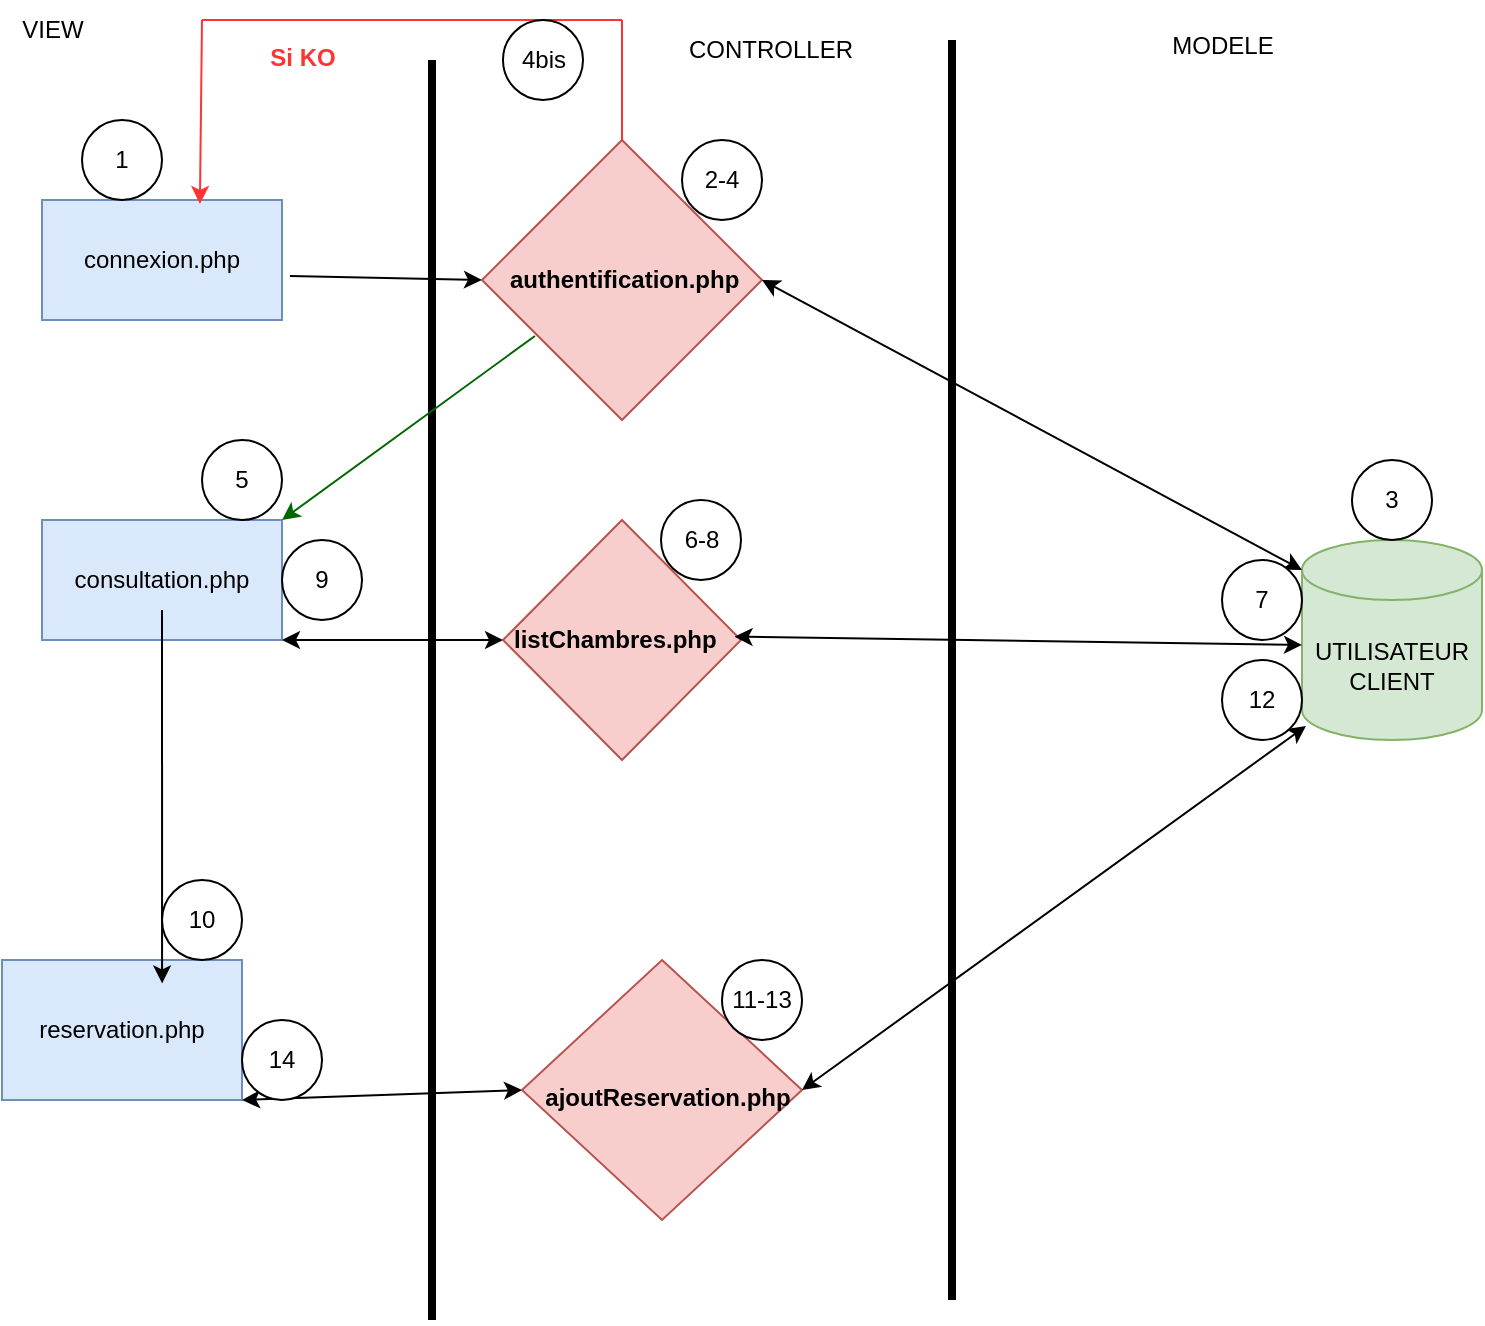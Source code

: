 <mxfile version="21.5.2" type="device">
  <diagram name="Page-1" id="AMppuZxnMUVrJVxgw4pO">
    <mxGraphModel dx="1434" dy="802" grid="1" gridSize="10" guides="1" tooltips="1" connect="1" arrows="1" fold="1" page="1" pageScale="1" pageWidth="827" pageHeight="1169" math="0" shadow="0">
      <root>
        <mxCell id="0" />
        <mxCell id="1" parent="0" />
        <mxCell id="5JXhB-CdFPVREntscJkH-2" value="" style="line;strokeWidth=4;direction=south;html=1;perimeter=backbonePerimeter;points=[];outlineConnect=0;" vertex="1" parent="1">
          <mxGeometry x="240" y="40" width="10" height="630" as="geometry" />
        </mxCell>
        <mxCell id="5JXhB-CdFPVREntscJkH-3" value="connexion.php" style="rounded=0;whiteSpace=wrap;html=1;fillColor=#dae8fc;strokeColor=#6c8ebf;" vertex="1" parent="1">
          <mxGeometry x="50" y="110" width="120" height="60" as="geometry" />
        </mxCell>
        <mxCell id="5JXhB-CdFPVREntscJkH-4" value="consultation.php" style="rounded=0;whiteSpace=wrap;html=1;fillColor=#dae8fc;strokeColor=#6c8ebf;" vertex="1" parent="1">
          <mxGeometry x="50" y="270" width="120" height="60" as="geometry" />
        </mxCell>
        <mxCell id="5JXhB-CdFPVREntscJkH-5" value="reservation.php" style="rounded=0;whiteSpace=wrap;html=1;fillColor=#dae8fc;strokeColor=#6c8ebf;" vertex="1" parent="1">
          <mxGeometry x="30" y="490" width="120" height="70" as="geometry" />
        </mxCell>
        <mxCell id="5JXhB-CdFPVREntscJkH-6" value="&lt;p style=&quot;text-indent:-18.0pt;mso-list:l0 level1 lfo1&quot; class=&quot;MsoListParagraph&quot;&gt;&amp;nbsp; &amp;nbsp; &amp;nbsp; &amp;nbsp; authentification.php&lt;/p&gt;" style="rhombus;whiteSpace=wrap;html=1;fillColor=#f8cecc;strokeColor=#b85450;fontStyle=1;align=center;" vertex="1" parent="1">
          <mxGeometry x="270" y="80" width="140" height="140" as="geometry" />
        </mxCell>
        <mxCell id="5JXhB-CdFPVREntscJkH-7" value="" style="line;strokeWidth=4;direction=south;html=1;perimeter=backbonePerimeter;points=[];outlineConnect=0;" vertex="1" parent="1">
          <mxGeometry x="500" y="30" width="10" height="630" as="geometry" />
        </mxCell>
        <mxCell id="5JXhB-CdFPVREntscJkH-8" value="UTILISATEUR&lt;br&gt;CLIENT" style="shape=cylinder3;whiteSpace=wrap;html=1;boundedLbl=1;backgroundOutline=1;size=15;fillColor=#d5e8d4;strokeColor=#82b366;" vertex="1" parent="1">
          <mxGeometry x="680" y="280" width="90" height="100" as="geometry" />
        </mxCell>
        <mxCell id="5JXhB-CdFPVREntscJkH-11" value="" style="endArrow=classic;startArrow=classic;html=1;rounded=0;entryX=0;entryY=0;entryDx=0;entryDy=15;entryPerimeter=0;exitX=1;exitY=0.5;exitDx=0;exitDy=0;" edge="1" parent="1" source="5JXhB-CdFPVREntscJkH-6" target="5JXhB-CdFPVREntscJkH-8">
          <mxGeometry width="50" height="50" relative="1" as="geometry">
            <mxPoint x="490" y="185" as="sourcePoint" />
            <mxPoint x="540" y="135" as="targetPoint" />
          </mxGeometry>
        </mxCell>
        <mxCell id="5JXhB-CdFPVREntscJkH-12" value="&lt;b&gt;&lt;br&gt;&lt;br&gt;&lt;/b&gt;&lt;p style=&quot;text-indent:-18.0pt;mso-list:l0 level1 lfo1&quot; class=&quot;MsoListParagraph&quot;&gt;&lt;b&gt;&lt;span style=&quot;font-family:Symbol;mso-fareast-font-family:Symbol;mso-bidi-font-family:&lt;br/&gt;Symbol&quot;&gt;&lt;span style=&quot;mso-list:Ignore&quot;&gt;&lt;span style=&quot;font-style: normal; font-variant: normal; font-kerning: auto; font-optical-sizing: auto; font-feature-settings: normal; font-variation-settings: normal; font-stretch: normal; font-size: 7pt; line-height: normal; font-family: &amp;quot;Times New Roman&amp;quot;;&quot;&gt;&amp;nbsp; &amp;nbsp; &amp;nbsp; &amp;nbsp;&lt;/span&gt;&lt;/span&gt;&lt;/span&gt;listChambres.php&lt;/b&gt;&lt;/p&gt;&lt;b&gt;&lt;br&gt;&lt;br&gt;&lt;/b&gt;" style="rhombus;whiteSpace=wrap;html=1;fillColor=#f8cecc;strokeColor=#b85450;verticalAlign=middle;" vertex="1" parent="1">
          <mxGeometry x="280.5" y="270" width="119" height="120" as="geometry" />
        </mxCell>
        <mxCell id="5JXhB-CdFPVREntscJkH-13" value="&lt;br&gt;&lt;br&gt;&lt;br&gt;&lt;p style=&quot;text-indent:-18.0pt;mso-list:l0 level1 lfo1&quot; class=&quot;MsoListParagraph&quot;&gt;&lt;span style=&quot;text-indent: -18pt; background-color: initial;&quot;&gt;&amp;nbsp; &amp;nbsp; &amp;nbsp; &amp;nbsp; &amp;nbsp;&lt;b&gt;ajoutReservation.php&lt;/b&gt;&lt;/span&gt;&lt;br&gt;&lt;/p&gt;&lt;br&gt;&lt;br&gt;" style="rhombus;whiteSpace=wrap;html=1;fillColor=#f8cecc;strokeColor=#b85450;verticalAlign=top;" vertex="1" parent="1">
          <mxGeometry x="290" y="490" width="140" height="130" as="geometry" />
        </mxCell>
        <mxCell id="5JXhB-CdFPVREntscJkH-17" value="" style="endArrow=classic;startArrow=classic;html=1;rounded=0;entryX=0;entryY=0;entryDx=0;entryDy=52.5;entryPerimeter=0;exitX=0.973;exitY=0.486;exitDx=0;exitDy=0;exitPerimeter=0;" edge="1" parent="1" source="5JXhB-CdFPVREntscJkH-12" target="5JXhB-CdFPVREntscJkH-8">
          <mxGeometry width="50" height="50" relative="1" as="geometry">
            <mxPoint x="480" y="360" as="sourcePoint" />
            <mxPoint x="630" y="360" as="targetPoint" />
          </mxGeometry>
        </mxCell>
        <mxCell id="5JXhB-CdFPVREntscJkH-18" value="VIEW" style="text;html=1;align=center;verticalAlign=middle;resizable=0;points=[];autosize=1;strokeColor=none;fillColor=none;" vertex="1" parent="1">
          <mxGeometry x="30" y="10" width="50" height="30" as="geometry" />
        </mxCell>
        <mxCell id="5JXhB-CdFPVREntscJkH-19" value="CONTROLLER" style="text;html=1;align=center;verticalAlign=middle;resizable=0;points=[];autosize=1;strokeColor=none;fillColor=none;" vertex="1" parent="1">
          <mxGeometry x="359" y="20" width="110" height="30" as="geometry" />
        </mxCell>
        <mxCell id="5JXhB-CdFPVREntscJkH-20" value="MODELE" style="text;html=1;align=center;verticalAlign=middle;resizable=0;points=[];autosize=1;strokeColor=none;fillColor=none;" vertex="1" parent="1">
          <mxGeometry x="605" y="18" width="70" height="30" as="geometry" />
        </mxCell>
        <mxCell id="5JXhB-CdFPVREntscJkH-24" value="" style="endArrow=classic;startArrow=classic;html=1;rounded=0;entryX=0.022;entryY=0.93;entryDx=0;entryDy=0;entryPerimeter=0;exitX=1;exitY=0.5;exitDx=0;exitDy=0;" edge="1" parent="1" source="5JXhB-CdFPVREntscJkH-13" target="5JXhB-CdFPVREntscJkH-8">
          <mxGeometry width="50" height="50" relative="1" as="geometry">
            <mxPoint x="471" y="570" as="sourcePoint" />
            <mxPoint x="640" y="570" as="targetPoint" />
          </mxGeometry>
        </mxCell>
        <mxCell id="5JXhB-CdFPVREntscJkH-26" style="edgeStyle=orthogonalEdgeStyle;rounded=0;orthogonalLoop=1;jettySize=auto;html=1;exitX=0.5;exitY=1;exitDx=0;exitDy=0;" edge="1" parent="1" source="5JXhB-CdFPVREntscJkH-6" target="5JXhB-CdFPVREntscJkH-6">
          <mxGeometry relative="1" as="geometry" />
        </mxCell>
        <mxCell id="5JXhB-CdFPVREntscJkH-31" value="" style="endArrow=classic;html=1;rounded=0;exitX=1.033;exitY=0.633;exitDx=0;exitDy=0;exitPerimeter=0;" edge="1" parent="1" source="5JXhB-CdFPVREntscJkH-3">
          <mxGeometry width="50" height="50" relative="1" as="geometry">
            <mxPoint x="220" y="200" as="sourcePoint" />
            <mxPoint x="270" y="150" as="targetPoint" />
            <Array as="points" />
          </mxGeometry>
        </mxCell>
        <mxCell id="5JXhB-CdFPVREntscJkH-32" value="" style="endArrow=classic;html=1;rounded=0;exitX=0.189;exitY=0.7;exitDx=0;exitDy=0;exitPerimeter=0;entryX=1;entryY=0;entryDx=0;entryDy=0;fillColor=#d5e8d4;strokeColor=#006600;" edge="1" parent="1" source="5JXhB-CdFPVREntscJkH-6" target="5JXhB-CdFPVREntscJkH-4">
          <mxGeometry width="50" height="50" relative="1" as="geometry">
            <mxPoint x="170" y="240" as="sourcePoint" />
            <mxPoint x="220" y="190" as="targetPoint" />
          </mxGeometry>
        </mxCell>
        <mxCell id="5JXhB-CdFPVREntscJkH-33" value="" style="endArrow=none;html=1;rounded=0;fillColor=#f8cecc;strokeColor=#FF3333;exitX=0.5;exitY=0;exitDx=0;exitDy=0;" edge="1" parent="1" source="5JXhB-CdFPVREntscJkH-6">
          <mxGeometry width="50" height="50" relative="1" as="geometry">
            <mxPoint x="335" y="80" as="sourcePoint" />
            <mxPoint x="340" y="20" as="targetPoint" />
          </mxGeometry>
        </mxCell>
        <mxCell id="5JXhB-CdFPVREntscJkH-34" value="" style="endArrow=none;html=1;rounded=0;fillColor=#f8cecc;strokeColor=#FF3333;" edge="1" parent="1">
          <mxGeometry width="50" height="50" relative="1" as="geometry">
            <mxPoint x="340" y="20" as="sourcePoint" />
            <mxPoint x="271" y="20" as="targetPoint" />
            <Array as="points">
              <mxPoint x="130" y="20" />
            </Array>
          </mxGeometry>
        </mxCell>
        <mxCell id="5JXhB-CdFPVREntscJkH-35" value="" style="endArrow=classic;html=1;rounded=0;entryX=0.658;entryY=0.033;entryDx=0;entryDy=0;entryPerimeter=0;fillColor=#f8cecc;strokeColor=#FF3333;" edge="1" parent="1" target="5JXhB-CdFPVREntscJkH-3">
          <mxGeometry width="50" height="50" relative="1" as="geometry">
            <mxPoint x="130" y="20" as="sourcePoint" />
            <mxPoint x="163" y="60" as="targetPoint" />
          </mxGeometry>
        </mxCell>
        <mxCell id="5JXhB-CdFPVREntscJkH-36" value="" style="endArrow=classic;html=1;rounded=0;entryX=0.667;entryY=0.167;entryDx=0;entryDy=0;entryPerimeter=0;" edge="1" parent="1" target="5JXhB-CdFPVREntscJkH-5">
          <mxGeometry width="50" height="50" relative="1" as="geometry">
            <mxPoint x="110" y="315" as="sourcePoint" />
            <mxPoint x="70" y="395" as="targetPoint" />
          </mxGeometry>
        </mxCell>
        <mxCell id="5JXhB-CdFPVREntscJkH-37" value="" style="endArrow=classic;startArrow=classic;html=1;rounded=0;entryX=0;entryY=0.5;entryDx=0;entryDy=0;exitX=1;exitY=1;exitDx=0;exitDy=0;" edge="1" parent="1" source="5JXhB-CdFPVREntscJkH-4" target="5JXhB-CdFPVREntscJkH-12">
          <mxGeometry width="50" height="50" relative="1" as="geometry">
            <mxPoint x="170" y="315" as="sourcePoint" />
            <mxPoint x="220" y="265" as="targetPoint" />
          </mxGeometry>
        </mxCell>
        <mxCell id="5JXhB-CdFPVREntscJkH-38" value="" style="endArrow=classic;startArrow=classic;html=1;rounded=0;exitX=0;exitY=0.5;exitDx=0;exitDy=0;entryX=1;entryY=1;entryDx=0;entryDy=0;" edge="1" parent="1" source="5JXhB-CdFPVREntscJkH-13" target="5JXhB-CdFPVREntscJkH-5">
          <mxGeometry width="50" height="50" relative="1" as="geometry">
            <mxPoint x="100" y="530" as="sourcePoint" />
            <mxPoint x="150" y="480" as="targetPoint" />
          </mxGeometry>
        </mxCell>
        <mxCell id="5JXhB-CdFPVREntscJkH-39" value="1" style="ellipse;whiteSpace=wrap;html=1;" vertex="1" parent="1">
          <mxGeometry x="70" y="70" width="40" height="40" as="geometry" />
        </mxCell>
        <mxCell id="5JXhB-CdFPVREntscJkH-40" value="2-4" style="ellipse;whiteSpace=wrap;html=1;" vertex="1" parent="1">
          <mxGeometry x="370" y="80" width="40" height="40" as="geometry" />
        </mxCell>
        <mxCell id="5JXhB-CdFPVREntscJkH-42" value="3" style="ellipse;whiteSpace=wrap;html=1;" vertex="1" parent="1">
          <mxGeometry x="705" y="240" width="40" height="40" as="geometry" />
        </mxCell>
        <mxCell id="5JXhB-CdFPVREntscJkH-43" value="5" style="ellipse;whiteSpace=wrap;html=1;" vertex="1" parent="1">
          <mxGeometry x="130" y="230" width="40" height="40" as="geometry" />
        </mxCell>
        <mxCell id="5JXhB-CdFPVREntscJkH-44" value="6-8" style="ellipse;whiteSpace=wrap;html=1;" vertex="1" parent="1">
          <mxGeometry x="359.5" y="260" width="40" height="40" as="geometry" />
        </mxCell>
        <mxCell id="5JXhB-CdFPVREntscJkH-45" value="7" style="ellipse;whiteSpace=wrap;html=1;" vertex="1" parent="1">
          <mxGeometry x="640" y="290" width="40" height="40" as="geometry" />
        </mxCell>
        <mxCell id="5JXhB-CdFPVREntscJkH-46" value="9" style="ellipse;whiteSpace=wrap;html=1;" vertex="1" parent="1">
          <mxGeometry x="170" y="280" width="40" height="40" as="geometry" />
        </mxCell>
        <mxCell id="5JXhB-CdFPVREntscJkH-47" value="10" style="ellipse;whiteSpace=wrap;html=1;" vertex="1" parent="1">
          <mxGeometry x="110" y="450" width="40" height="40" as="geometry" />
        </mxCell>
        <mxCell id="5JXhB-CdFPVREntscJkH-49" value="11-13" style="ellipse;whiteSpace=wrap;html=1;" vertex="1" parent="1">
          <mxGeometry x="390" y="490" width="40" height="40" as="geometry" />
        </mxCell>
        <mxCell id="5JXhB-CdFPVREntscJkH-50" value="12" style="ellipse;whiteSpace=wrap;html=1;" vertex="1" parent="1">
          <mxGeometry x="640" y="340" width="40" height="40" as="geometry" />
        </mxCell>
        <mxCell id="5JXhB-CdFPVREntscJkH-51" value="14" style="ellipse;whiteSpace=wrap;html=1;" vertex="1" parent="1">
          <mxGeometry x="150" y="520" width="40" height="40" as="geometry" />
        </mxCell>
        <mxCell id="5JXhB-CdFPVREntscJkH-55" value="4bis" style="ellipse;whiteSpace=wrap;html=1;" vertex="1" parent="1">
          <mxGeometry x="280.5" y="20" width="40" height="40" as="geometry" />
        </mxCell>
        <mxCell id="5JXhB-CdFPVREntscJkH-56" value="&lt;font style=&quot;font-size: 12px;&quot;&gt;Si KO&lt;/font&gt;" style="text;html=1;fontSize=24;fontStyle=1;verticalAlign=middle;align=center;fontColor=#FF3333;" vertex="1" parent="1">
          <mxGeometry x="150" y="30" width="60" height="10" as="geometry" />
        </mxCell>
      </root>
    </mxGraphModel>
  </diagram>
</mxfile>
